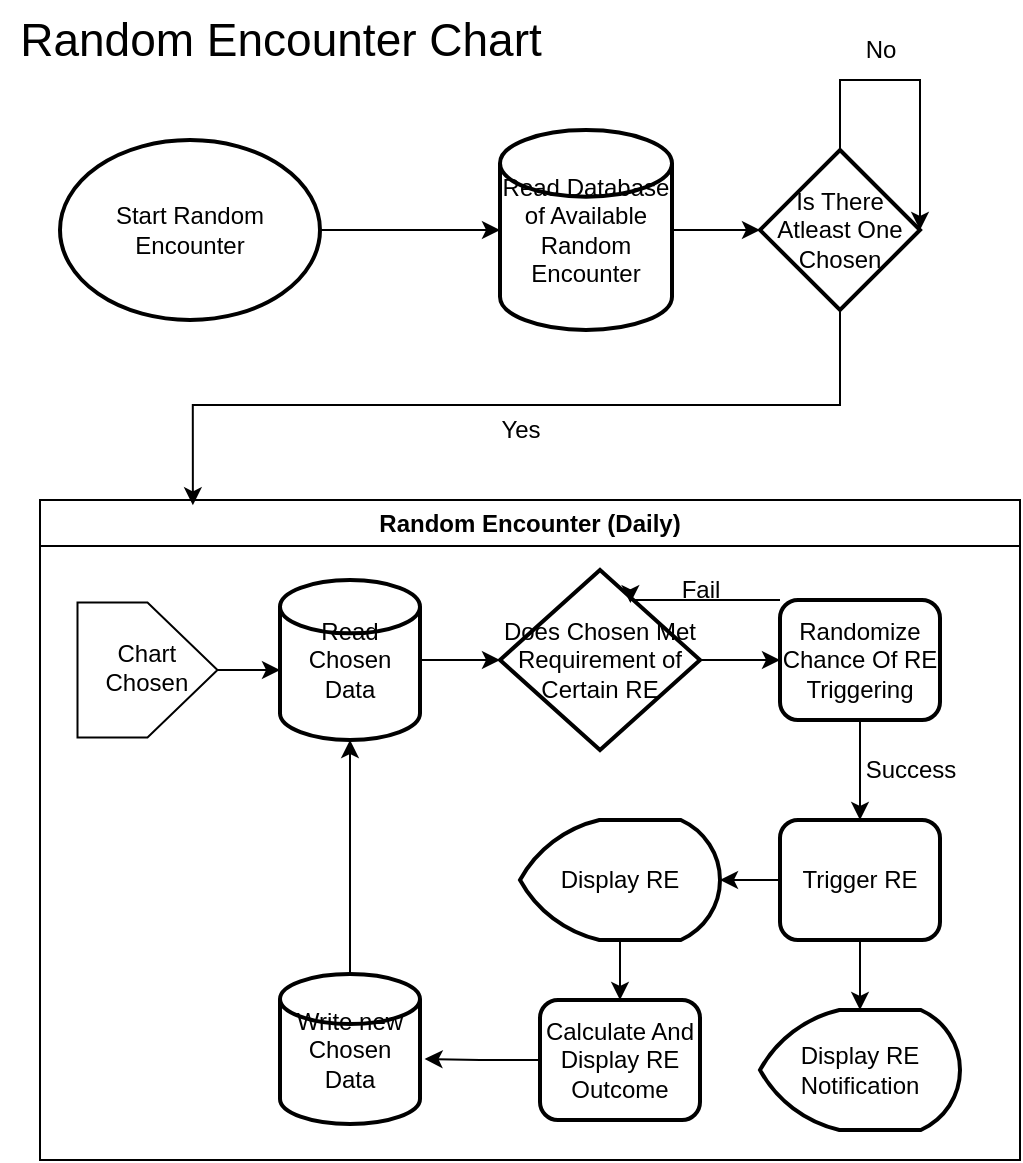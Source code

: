 <mxfile version="28.2.3">
  <diagram name="Page-1" id="pNK_dhX6oYVsI5V2SoEi">
    <mxGraphModel dx="2381" dy="1366" grid="1" gridSize="10" guides="1" tooltips="1" connect="1" arrows="1" fold="1" page="1" pageScale="1" pageWidth="827" pageHeight="1169" math="0" shadow="0">
      <root>
        <mxCell id="0" />
        <mxCell id="1" parent="0" />
        <mxCell id="f8m-64ZoaZ8YdcUEcXD7-1" value="Random Encounter Chart" style="text;html=1;align=center;verticalAlign=middle;resizable=0;points=[];autosize=1;strokeColor=none;fillColor=none;fontSize=23;" vertex="1" parent="1">
          <mxGeometry x="20" y="50" width="280" height="40" as="geometry" />
        </mxCell>
        <mxCell id="f8m-64ZoaZ8YdcUEcXD7-3" style="edgeStyle=orthogonalEdgeStyle;rounded=0;orthogonalLoop=1;jettySize=auto;html=1;" edge="1" parent="1" source="f8m-64ZoaZ8YdcUEcXD7-2" target="f8m-64ZoaZ8YdcUEcXD7-4">
          <mxGeometry relative="1" as="geometry">
            <mxPoint x="414" y="250" as="targetPoint" />
          </mxGeometry>
        </mxCell>
        <mxCell id="f8m-64ZoaZ8YdcUEcXD7-2" value="Start Random Encounter" style="strokeWidth=2;html=1;shape=mxgraph.flowchart.start_1;whiteSpace=wrap;" vertex="1" parent="1">
          <mxGeometry x="50" y="120" width="130" height="90" as="geometry" />
        </mxCell>
        <mxCell id="f8m-64ZoaZ8YdcUEcXD7-8" value="" style="edgeStyle=orthogonalEdgeStyle;rounded=0;orthogonalLoop=1;jettySize=auto;html=1;" edge="1" parent="1" source="f8m-64ZoaZ8YdcUEcXD7-4" target="f8m-64ZoaZ8YdcUEcXD7-7">
          <mxGeometry relative="1" as="geometry" />
        </mxCell>
        <mxCell id="f8m-64ZoaZ8YdcUEcXD7-4" value="Read Database of Available Random Encounter" style="strokeWidth=2;html=1;shape=mxgraph.flowchart.database;whiteSpace=wrap;" vertex="1" parent="1">
          <mxGeometry x="270" y="115" width="86" height="100" as="geometry" />
        </mxCell>
        <mxCell id="f8m-64ZoaZ8YdcUEcXD7-6" value="Random Encounter (Daily)" style="swimlane;whiteSpace=wrap;html=1;" vertex="1" parent="1">
          <mxGeometry x="40" y="300" width="490" height="330" as="geometry" />
        </mxCell>
        <mxCell id="f8m-64ZoaZ8YdcUEcXD7-14" style="edgeStyle=orthogonalEdgeStyle;rounded=0;orthogonalLoop=1;jettySize=auto;html=1;exitX=0.5;exitY=1;exitDx=0;exitDy=0;" edge="1" parent="f8m-64ZoaZ8YdcUEcXD7-6" source="f8m-64ZoaZ8YdcUEcXD7-13">
          <mxGeometry relative="1" as="geometry">
            <mxPoint x="120" y="85" as="targetPoint" />
          </mxGeometry>
        </mxCell>
        <mxCell id="f8m-64ZoaZ8YdcUEcXD7-13" value="Chosen Chart" style="verticalLabelPosition=middle;verticalAlign=middle;shape=offPageConnector;rounded=0;size=0.5;labelPosition=center;align=center;rotation=-90;html=1;whiteSpace=wrap;horizontal=1;textDirection=vertical-lr;" vertex="1" parent="f8m-64ZoaZ8YdcUEcXD7-6">
          <mxGeometry x="20" y="50" width="67.5" height="70" as="geometry" />
        </mxCell>
        <mxCell id="f8m-64ZoaZ8YdcUEcXD7-17" style="edgeStyle=orthogonalEdgeStyle;rounded=0;orthogonalLoop=1;jettySize=auto;html=1;exitX=1;exitY=0.5;exitDx=0;exitDy=0;exitPerimeter=0;entryX=0;entryY=0.5;entryDx=0;entryDy=0;" edge="1" parent="f8m-64ZoaZ8YdcUEcXD7-6" source="f8m-64ZoaZ8YdcUEcXD7-15" target="f8m-64ZoaZ8YdcUEcXD7-16">
          <mxGeometry relative="1" as="geometry" />
        </mxCell>
        <mxCell id="f8m-64ZoaZ8YdcUEcXD7-15" value="Read Chosen Data" style="strokeWidth=2;html=1;shape=mxgraph.flowchart.database;whiteSpace=wrap;" vertex="1" parent="f8m-64ZoaZ8YdcUEcXD7-6">
          <mxGeometry x="120" y="40" width="70" height="80" as="geometry" />
        </mxCell>
        <mxCell id="f8m-64ZoaZ8YdcUEcXD7-19" value="" style="edgeStyle=orthogonalEdgeStyle;rounded=0;orthogonalLoop=1;jettySize=auto;html=1;" edge="1" parent="f8m-64ZoaZ8YdcUEcXD7-6" source="f8m-64ZoaZ8YdcUEcXD7-16" target="f8m-64ZoaZ8YdcUEcXD7-18">
          <mxGeometry relative="1" as="geometry" />
        </mxCell>
        <mxCell id="f8m-64ZoaZ8YdcUEcXD7-16" value="Does Chosen Met Requirement of Certain RE" style="rhombus;whiteSpace=wrap;html=1;strokeWidth=2;" vertex="1" parent="f8m-64ZoaZ8YdcUEcXD7-6">
          <mxGeometry x="230" y="35" width="100" height="90" as="geometry" />
        </mxCell>
        <mxCell id="f8m-64ZoaZ8YdcUEcXD7-23" value="" style="edgeStyle=orthogonalEdgeStyle;rounded=0;orthogonalLoop=1;jettySize=auto;html=1;" edge="1" parent="f8m-64ZoaZ8YdcUEcXD7-6" source="f8m-64ZoaZ8YdcUEcXD7-18" target="f8m-64ZoaZ8YdcUEcXD7-22">
          <mxGeometry relative="1" as="geometry" />
        </mxCell>
        <mxCell id="f8m-64ZoaZ8YdcUEcXD7-18" value="Randomize Chance Of RE Triggering" style="rounded=1;whiteSpace=wrap;html=1;strokeWidth=2;" vertex="1" parent="f8m-64ZoaZ8YdcUEcXD7-6">
          <mxGeometry x="370" y="50" width="80" height="60" as="geometry" />
        </mxCell>
        <mxCell id="f8m-64ZoaZ8YdcUEcXD7-20" style="edgeStyle=orthogonalEdgeStyle;rounded=0;orthogonalLoop=1;jettySize=auto;html=1;exitX=0;exitY=0;exitDx=0;exitDy=0;entryX=0.652;entryY=0.184;entryDx=0;entryDy=0;entryPerimeter=0;" edge="1" parent="f8m-64ZoaZ8YdcUEcXD7-6" source="f8m-64ZoaZ8YdcUEcXD7-18" target="f8m-64ZoaZ8YdcUEcXD7-16">
          <mxGeometry relative="1" as="geometry">
            <mxPoint x="310" y="50" as="targetPoint" />
            <Array as="points">
              <mxPoint x="295" y="50" />
            </Array>
          </mxGeometry>
        </mxCell>
        <mxCell id="f8m-64ZoaZ8YdcUEcXD7-21" value="Fail" style="text;html=1;align=center;verticalAlign=middle;resizable=0;points=[];autosize=1;strokeColor=none;fillColor=none;" vertex="1" parent="f8m-64ZoaZ8YdcUEcXD7-6">
          <mxGeometry x="310" y="30" width="40" height="30" as="geometry" />
        </mxCell>
        <mxCell id="f8m-64ZoaZ8YdcUEcXD7-22" value="Trigger RE" style="rounded=1;whiteSpace=wrap;html=1;strokeWidth=2;" vertex="1" parent="f8m-64ZoaZ8YdcUEcXD7-6">
          <mxGeometry x="370" y="160" width="80" height="60" as="geometry" />
        </mxCell>
        <mxCell id="f8m-64ZoaZ8YdcUEcXD7-24" value="Success" style="text;html=1;align=center;verticalAlign=middle;resizable=0;points=[];autosize=1;strokeColor=none;fillColor=none;" vertex="1" parent="f8m-64ZoaZ8YdcUEcXD7-6">
          <mxGeometry x="400" y="120" width="70" height="30" as="geometry" />
        </mxCell>
        <mxCell id="f8m-64ZoaZ8YdcUEcXD7-25" value="Display RE Notification" style="strokeWidth=2;html=1;shape=mxgraph.flowchart.display;whiteSpace=wrap;" vertex="1" parent="f8m-64ZoaZ8YdcUEcXD7-6">
          <mxGeometry x="360" y="255" width="100" height="60" as="geometry" />
        </mxCell>
        <mxCell id="f8m-64ZoaZ8YdcUEcXD7-27" style="edgeStyle=orthogonalEdgeStyle;rounded=0;orthogonalLoop=1;jettySize=auto;html=1;entryX=0.5;entryY=0;entryDx=0;entryDy=0;entryPerimeter=0;" edge="1" parent="f8m-64ZoaZ8YdcUEcXD7-6" source="f8m-64ZoaZ8YdcUEcXD7-22" target="f8m-64ZoaZ8YdcUEcXD7-25">
          <mxGeometry relative="1" as="geometry" />
        </mxCell>
        <mxCell id="f8m-64ZoaZ8YdcUEcXD7-31" style="edgeStyle=orthogonalEdgeStyle;rounded=0;orthogonalLoop=1;jettySize=auto;html=1;" edge="1" parent="f8m-64ZoaZ8YdcUEcXD7-6" source="f8m-64ZoaZ8YdcUEcXD7-28" target="f8m-64ZoaZ8YdcUEcXD7-30">
          <mxGeometry relative="1" as="geometry" />
        </mxCell>
        <mxCell id="f8m-64ZoaZ8YdcUEcXD7-28" value="Display RE" style="strokeWidth=2;html=1;shape=mxgraph.flowchart.display;whiteSpace=wrap;" vertex="1" parent="f8m-64ZoaZ8YdcUEcXD7-6">
          <mxGeometry x="240" y="160" width="100" height="60" as="geometry" />
        </mxCell>
        <mxCell id="f8m-64ZoaZ8YdcUEcXD7-29" style="edgeStyle=orthogonalEdgeStyle;rounded=0;orthogonalLoop=1;jettySize=auto;html=1;exitX=0;exitY=0.5;exitDx=0;exitDy=0;entryX=1;entryY=0.5;entryDx=0;entryDy=0;entryPerimeter=0;" edge="1" parent="f8m-64ZoaZ8YdcUEcXD7-6" source="f8m-64ZoaZ8YdcUEcXD7-22" target="f8m-64ZoaZ8YdcUEcXD7-28">
          <mxGeometry relative="1" as="geometry" />
        </mxCell>
        <mxCell id="f8m-64ZoaZ8YdcUEcXD7-30" value="Calculate And Display RE Outcome" style="rounded=1;whiteSpace=wrap;html=1;strokeWidth=2;" vertex="1" parent="f8m-64ZoaZ8YdcUEcXD7-6">
          <mxGeometry x="250" y="250" width="80" height="60" as="geometry" />
        </mxCell>
        <mxCell id="f8m-64ZoaZ8YdcUEcXD7-32" value="Write new Chosen Data" style="strokeWidth=2;html=1;shape=mxgraph.flowchart.database;whiteSpace=wrap;" vertex="1" parent="f8m-64ZoaZ8YdcUEcXD7-6">
          <mxGeometry x="120" y="237" width="70" height="75" as="geometry" />
        </mxCell>
        <mxCell id="f8m-64ZoaZ8YdcUEcXD7-33" style="edgeStyle=orthogonalEdgeStyle;rounded=0;orthogonalLoop=1;jettySize=auto;html=1;entryX=1.033;entryY=0.566;entryDx=0;entryDy=0;entryPerimeter=0;" edge="1" parent="f8m-64ZoaZ8YdcUEcXD7-6" source="f8m-64ZoaZ8YdcUEcXD7-30" target="f8m-64ZoaZ8YdcUEcXD7-32">
          <mxGeometry relative="1" as="geometry" />
        </mxCell>
        <mxCell id="f8m-64ZoaZ8YdcUEcXD7-34" style="edgeStyle=orthogonalEdgeStyle;rounded=0;orthogonalLoop=1;jettySize=auto;html=1;entryX=0.5;entryY=1;entryDx=0;entryDy=0;entryPerimeter=0;" edge="1" parent="f8m-64ZoaZ8YdcUEcXD7-6" source="f8m-64ZoaZ8YdcUEcXD7-32" target="f8m-64ZoaZ8YdcUEcXD7-15">
          <mxGeometry relative="1" as="geometry" />
        </mxCell>
        <mxCell id="f8m-64ZoaZ8YdcUEcXD7-7" value="Is There Atleast One Chosen" style="rhombus;whiteSpace=wrap;html=1;strokeWidth=2;" vertex="1" parent="1">
          <mxGeometry x="400" y="125" width="80" height="80" as="geometry" />
        </mxCell>
        <mxCell id="f8m-64ZoaZ8YdcUEcXD7-9" style="edgeStyle=orthogonalEdgeStyle;rounded=0;orthogonalLoop=1;jettySize=auto;html=1;entryX=1;entryY=0.5;entryDx=0;entryDy=0;" edge="1" parent="1" source="f8m-64ZoaZ8YdcUEcXD7-7" target="f8m-64ZoaZ8YdcUEcXD7-7">
          <mxGeometry relative="1" as="geometry">
            <Array as="points">
              <mxPoint x="440" y="90" />
              <mxPoint x="480" y="90" />
            </Array>
          </mxGeometry>
        </mxCell>
        <mxCell id="f8m-64ZoaZ8YdcUEcXD7-10" value="No" style="text;html=1;align=center;verticalAlign=middle;resizable=0;points=[];autosize=1;strokeColor=none;fillColor=none;" vertex="1" parent="1">
          <mxGeometry x="440" y="60" width="40" height="30" as="geometry" />
        </mxCell>
        <mxCell id="f8m-64ZoaZ8YdcUEcXD7-11" style="edgeStyle=orthogonalEdgeStyle;rounded=0;orthogonalLoop=1;jettySize=auto;html=1;entryX=0.156;entryY=0.008;entryDx=0;entryDy=0;entryPerimeter=0;" edge="1" parent="1" source="f8m-64ZoaZ8YdcUEcXD7-7" target="f8m-64ZoaZ8YdcUEcXD7-6">
          <mxGeometry relative="1" as="geometry" />
        </mxCell>
        <mxCell id="f8m-64ZoaZ8YdcUEcXD7-12" value="Yes" style="text;html=1;align=center;verticalAlign=middle;resizable=0;points=[];autosize=1;strokeColor=none;fillColor=none;" vertex="1" parent="1">
          <mxGeometry x="260" y="250" width="40" height="30" as="geometry" />
        </mxCell>
      </root>
    </mxGraphModel>
  </diagram>
</mxfile>
